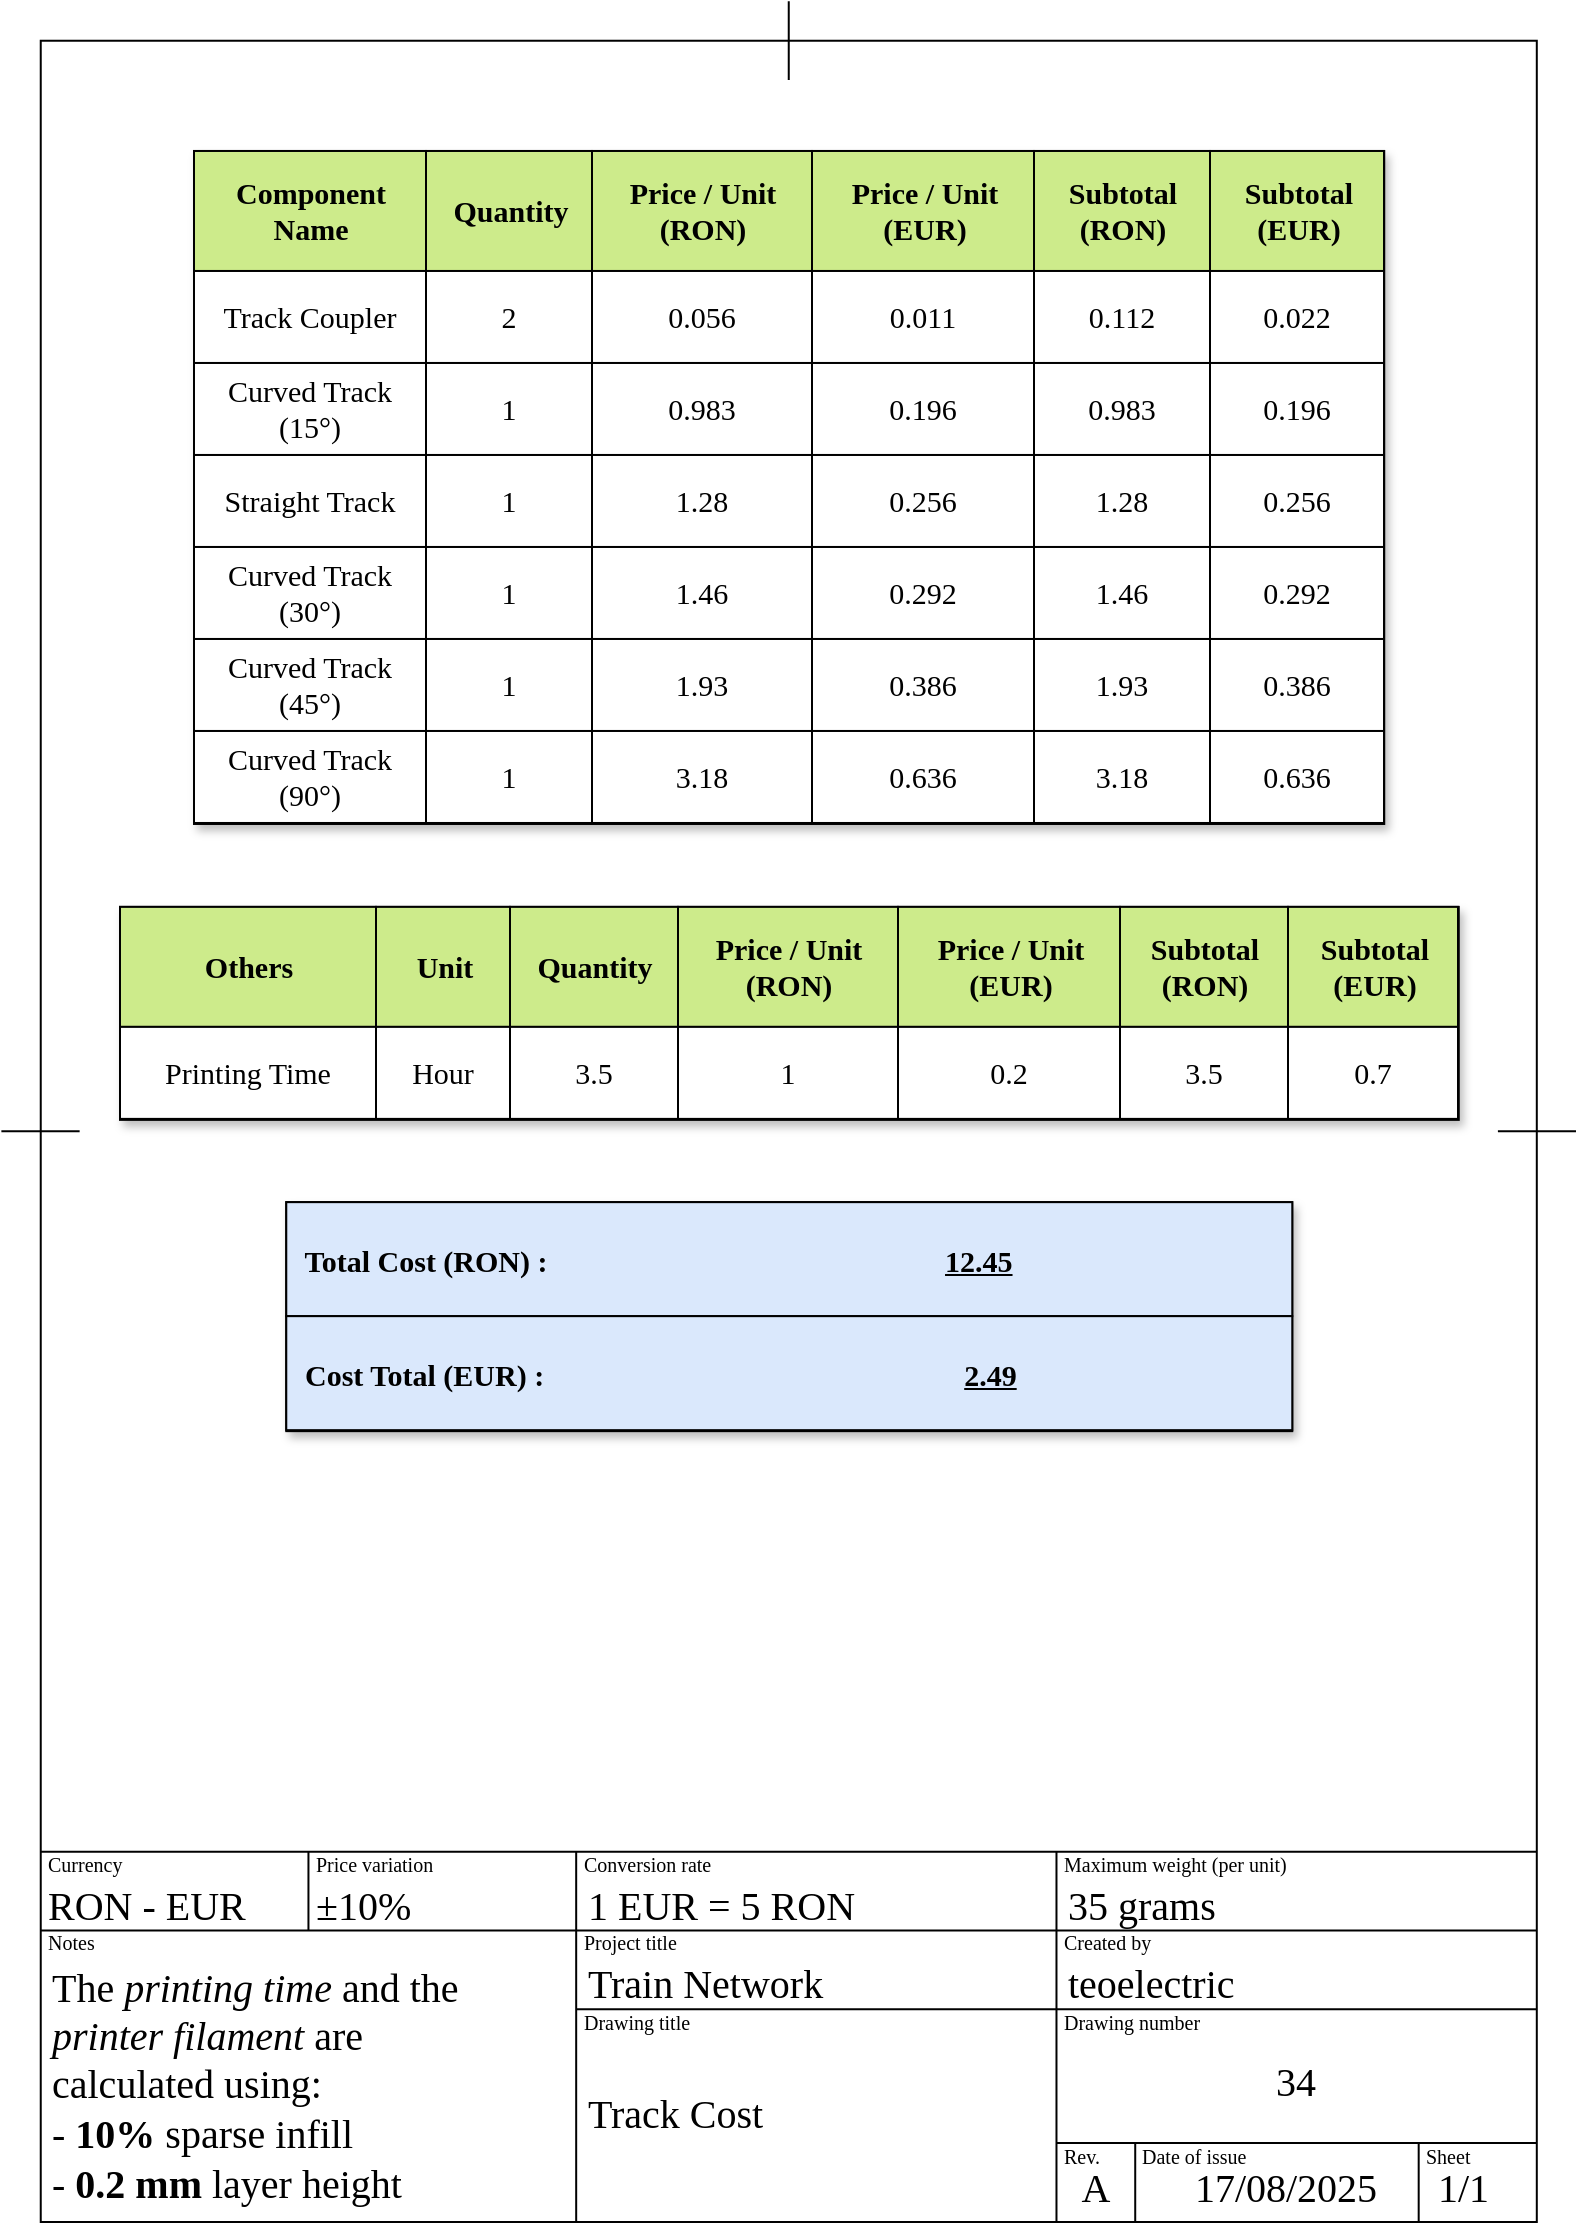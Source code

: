 <mxfile version="24.1.0" type="device">
  <diagram name="Sheet 1" id="noxEhjXfcJPRch1m8VZ3">
    <mxGraphModel dx="1418" dy="820" grid="1" gridSize="1.968" guides="1" tooltips="1" connect="1" arrows="1" fold="1" page="1" pageScale="1" pageWidth="827" pageHeight="1169" math="0" shadow="0">
      <root>
        <mxCell id="0" />
        <mxCell id="1" parent="0" />
        <mxCell id="JBeKq6UBt9uG4QoYx59_-4" value="" style="rounded=0;whiteSpace=wrap;html=1;fillColor=none;strokeWidth=1;" parent="1" vertex="1">
          <mxGeometry x="39.37" y="39.37" width="748.03" height="1090.63" as="geometry" />
        </mxCell>
        <mxCell id="JBeKq6UBt9uG4QoYx59_-16" value="" style="endArrow=none;html=1;rounded=0;curved=0;endSize=6;targetPerimeterSpacing=0;jumpSize=6;strokeColor=default;exitX=0.5;exitY=0.018;exitDx=0;exitDy=0;exitPerimeter=0;strokeWidth=1;" parent="1" source="JBeKq6UBt9uG4QoYx59_-4" edge="1">
          <mxGeometry width="50" height="50" relative="1" as="geometry">
            <mxPoint x="413.37" y="32.68" as="sourcePoint" />
            <mxPoint x="413.37" y="19.68" as="targetPoint" />
          </mxGeometry>
        </mxCell>
        <mxCell id="JBeKq6UBt9uG4QoYx59_-18" value="" style="endArrow=none;html=1;rounded=0;entryX=0.026;entryY=0.5;entryDx=0;entryDy=0;entryPerimeter=0;strokeWidth=1;" parent="1" target="JBeKq6UBt9uG4QoYx59_-4" edge="1">
          <mxGeometry width="50" height="50" relative="1" as="geometry">
            <mxPoint x="19.69" y="584.67" as="sourcePoint" />
            <mxPoint x="27.69" y="584.67" as="targetPoint" />
          </mxGeometry>
        </mxCell>
        <mxCell id="JBeKq6UBt9uG4QoYx59_-20" value="" style="endArrow=none;html=1;rounded=0;exitX=0.974;exitY=0.5;exitDx=0;exitDy=0;exitPerimeter=0;strokeWidth=1;" parent="1" source="JBeKq6UBt9uG4QoYx59_-4" edge="1">
          <mxGeometry width="50" height="50" relative="1" as="geometry">
            <mxPoint x="797" y="584.68" as="sourcePoint" />
            <mxPoint x="807" y="584.68" as="targetPoint" />
          </mxGeometry>
        </mxCell>
        <mxCell id="JBeKq6UBt9uG4QoYx59_-23" value="" style="endArrow=none;html=1;rounded=0;entryX=1;entryY=0.75;entryDx=0;entryDy=0;exitX=0;exitY=0.75;exitDx=0;exitDy=0;strokeWidth=1;" parent="1" edge="1">
          <mxGeometry width="50" height="50" relative="1" as="geometry">
            <mxPoint x="39.3" y="944.883" as="sourcePoint" />
            <mxPoint x="787.49" y="944.883" as="targetPoint" />
          </mxGeometry>
        </mxCell>
        <mxCell id="JBeKq6UBt9uG4QoYx59_-25" value="" style="endArrow=none;html=1;rounded=0;entryX=1;entryY=0.75;entryDx=0;entryDy=0;exitX=0;exitY=0.75;exitDx=0;exitDy=0;strokeWidth=1;" parent="1" edge="1">
          <mxGeometry width="50" height="50" relative="1" as="geometry">
            <mxPoint x="39.3" y="984.251" as="sourcePoint" />
            <mxPoint x="787.49" y="984.251" as="targetPoint" />
          </mxGeometry>
        </mxCell>
        <mxCell id="VQGSf6ayIFre-QUfzGoe-1" value="" style="endArrow=none;html=1;rounded=0;strokeWidth=1;" parent="1" edge="1">
          <mxGeometry width="50" height="50" relative="1" as="geometry">
            <mxPoint x="547.24" y="1130" as="sourcePoint" />
            <mxPoint x="547.24" y="944.9" as="targetPoint" />
          </mxGeometry>
        </mxCell>
        <mxCell id="VQGSf6ayIFre-QUfzGoe-2" value="" style="endArrow=none;html=1;rounded=0;strokeWidth=1;" parent="1" edge="1">
          <mxGeometry width="50" height="50" relative="1" as="geometry">
            <mxPoint x="307.088" y="1129.998" as="sourcePoint" />
            <mxPoint x="307.088" y="944.9" as="targetPoint" />
          </mxGeometry>
        </mxCell>
        <mxCell id="VQGSf6ayIFre-QUfzGoe-3" value="" style="endArrow=none;html=1;rounded=0;entryX=1;entryY=0.75;entryDx=0;entryDy=0;exitX=0;exitY=0.75;exitDx=0;exitDy=0;strokeWidth=1;" parent="1" edge="1">
          <mxGeometry width="50" height="50" relative="1" as="geometry">
            <mxPoint x="307.1" y="1023.62" as="sourcePoint" />
            <mxPoint x="787.5" y="1023.62" as="targetPoint" />
          </mxGeometry>
        </mxCell>
        <mxCell id="VQGSf6ayIFre-QUfzGoe-4" value="" style="endArrow=none;html=1;rounded=0;entryX=1;entryY=0.75;entryDx=0;entryDy=0;exitX=0;exitY=0.75;exitDx=0;exitDy=0;strokeWidth=1;" parent="1" edge="1">
          <mxGeometry width="50" height="50" relative="1" as="geometry">
            <mxPoint x="547.2" y="1090.548" as="sourcePoint" />
            <mxPoint x="787.5" y="1090.548" as="targetPoint" />
          </mxGeometry>
        </mxCell>
        <mxCell id="VQGSf6ayIFre-QUfzGoe-5" value="" style="endArrow=none;html=1;rounded=0;strokeWidth=1;" parent="1" edge="1">
          <mxGeometry width="50" height="50" relative="1" as="geometry">
            <mxPoint x="586.608" y="1129.998" as="sourcePoint" />
            <mxPoint x="586.608" y="1090.5" as="targetPoint" />
          </mxGeometry>
        </mxCell>
        <mxCell id="VQGSf6ayIFre-QUfzGoe-6" value="" style="endArrow=none;html=1;rounded=0;strokeWidth=1;" parent="1" edge="1">
          <mxGeometry width="50" height="50" relative="1" as="geometry">
            <mxPoint x="728.347" y="1129.997" as="sourcePoint" />
            <mxPoint x="728.347" y="1090.498" as="targetPoint" />
          </mxGeometry>
        </mxCell>
        <mxCell id="VQGSf6ayIFre-QUfzGoe-7" value="" style="endArrow=none;html=1;rounded=0;strokeWidth=1;" parent="1" edge="1">
          <mxGeometry width="50" height="50" relative="1" as="geometry">
            <mxPoint x="173.227" y="984.3" as="sourcePoint" />
            <mxPoint x="173.227" y="944.878" as="targetPoint" />
          </mxGeometry>
        </mxCell>
        <mxCell id="VQGSf6ayIFre-QUfzGoe-9" value="&lt;font style=&quot;font-size: 10px;&quot;&gt;Currency&lt;/font&gt;" style="text;html=1;align=left;verticalAlign=middle;whiteSpace=wrap;rounded=0;fillColor=none;fontStyle=0;fontFamily=Verdana;fontSize=10;" parent="1" vertex="1">
          <mxGeometry x="41.34" y="944.88" width="25.59" height="12.29" as="geometry" />
        </mxCell>
        <mxCell id="VQGSf6ayIFre-QUfzGoe-10" value="&lt;font style=&quot;font-size: 10px;&quot;&gt;Price variation&lt;/font&gt;" style="text;html=1;align=left;verticalAlign=middle;whiteSpace=wrap;rounded=0;fontStyle=0;fontFamily=Verdana;fontSize=10;" parent="1" vertex="1">
          <mxGeometry x="175.2" y="944.88" width="78.74" height="12.29" as="geometry" />
        </mxCell>
        <mxCell id="VQGSf6ayIFre-QUfzGoe-11" value="&lt;font style=&quot;font-size: 10px;&quot;&gt;&lt;span style=&quot;font-size: 10px;&quot;&gt;Conversion rate&lt;/span&gt;&lt;/font&gt;" style="text;html=1;align=left;verticalAlign=middle;whiteSpace=wrap;rounded=0;fontStyle=0;fontFamily=Verdana;fontSize=10;" parent="1" vertex="1">
          <mxGeometry x="309.06" y="944.88" width="90.55" height="12.29" as="geometry" />
        </mxCell>
        <mxCell id="VQGSf6ayIFre-QUfzGoe-12" value="&lt;font style=&quot;font-size: 10px;&quot;&gt;Maximum weight (per unit)&lt;/font&gt;" style="text;html=1;align=left;verticalAlign=middle;whiteSpace=wrap;rounded=0;fontStyle=0;fontFamily=Verdana;fontSize=10;" parent="1" vertex="1">
          <mxGeometry x="549.22" y="944.88" width="159.44" height="12.29" as="geometry" />
        </mxCell>
        <mxCell id="VQGSf6ayIFre-QUfzGoe-13" value="&lt;font style=&quot;font-size: 10px;&quot;&gt;Created by&lt;/font&gt;" style="text;html=1;align=left;verticalAlign=middle;whiteSpace=wrap;rounded=0;fontStyle=0;fontFamily=Verdana;fontSize=10;" parent="1" vertex="1">
          <mxGeometry x="549.22" y="984.25" width="57.08" height="12.29" as="geometry" />
        </mxCell>
        <mxCell id="VQGSf6ayIFre-QUfzGoe-14" value="&lt;font style=&quot;font-size: 10px;&quot;&gt;Project title&lt;/font&gt;" style="text;html=1;align=left;verticalAlign=middle;whiteSpace=wrap;rounded=0;fontStyle=0;fontFamily=Verdana;fontSize=10;" parent="1" vertex="1">
          <mxGeometry x="309.06" y="984.25" width="70.86" height="12.29" as="geometry" />
        </mxCell>
        <mxCell id="VQGSf6ayIFre-QUfzGoe-15" value="&lt;font style=&quot;font-size: 10px;&quot;&gt;Drawing title&lt;/font&gt;" style="text;html=1;align=left;verticalAlign=middle;whiteSpace=wrap;rounded=0;fontStyle=0;fontFamily=Verdana;fontSize=10;" parent="1" vertex="1">
          <mxGeometry x="309.06" y="1023.62" width="68.89" height="12.29" as="geometry" />
        </mxCell>
        <mxCell id="VQGSf6ayIFre-QUfzGoe-16" value="&lt;font style=&quot;font-size: 10px;&quot;&gt;Drawing number&lt;/font&gt;" style="text;html=1;align=left;verticalAlign=middle;whiteSpace=wrap;rounded=0;fontStyle=0;fontFamily=Verdana;fontSize=10;" parent="1" vertex="1">
          <mxGeometry x="549.22" y="1023.62" width="86.61" height="12.29" as="geometry" />
        </mxCell>
        <mxCell id="VQGSf6ayIFre-QUfzGoe-17" value="&lt;font style=&quot;font-size: 10px;&quot;&gt;Notes&lt;/font&gt;" style="text;html=1;align=left;verticalAlign=middle;whiteSpace=wrap;rounded=0;fontStyle=0;fontFamily=Verdana;fontSize=10;" parent="1" vertex="1">
          <mxGeometry x="41.338" y="984.248" width="25.59" height="12.29" as="geometry" />
        </mxCell>
        <mxCell id="VQGSf6ayIFre-QUfzGoe-18" value="&lt;font style=&quot;font-size: 10px;&quot;&gt;Rev.&lt;/font&gt;" style="text;html=1;align=left;verticalAlign=middle;whiteSpace=wrap;rounded=0;fontStyle=0;fontFamily=Verdana;fontSize=10;" parent="1" vertex="1">
          <mxGeometry x="549.22" y="1090.55" width="41.33" height="12.29" as="geometry" />
        </mxCell>
        <mxCell id="VQGSf6ayIFre-QUfzGoe-19" value="&lt;font style=&quot;font-size: 10px;&quot;&gt;Date of issue&lt;/font&gt;" style="text;html=1;align=left;verticalAlign=middle;whiteSpace=wrap;rounded=0;fontStyle=0;fontFamily=Verdana;fontSize=10;" parent="1" vertex="1">
          <mxGeometry x="588" y="1090.55" width="73.42" height="12.29" as="geometry" />
        </mxCell>
        <mxCell id="VQGSf6ayIFre-QUfzGoe-20" value="&lt;font style=&quot;font-size: 10px;&quot;&gt;Sheet&lt;/font&gt;" style="text;html=1;align=left;verticalAlign=middle;whiteSpace=wrap;rounded=0;fontStyle=0;fontFamily=Verdana;fontSize=10;" parent="1" vertex="1">
          <mxGeometry x="729.73" y="1090.55" width="61.61" height="12.29" as="geometry" />
        </mxCell>
        <mxCell id="xuHGBV2yemARD54Rfex9-2" value="&lt;font style=&quot;font-size: 20px; font-weight: normal;&quot;&gt;RON - EUR&lt;/font&gt;" style="text;html=1;align=left;verticalAlign=middle;whiteSpace=wrap;rounded=0;fillColor=none;fontStyle=1;fontFamily=Verdana;" parent="1" vertex="1">
          <mxGeometry x="41.34" y="964.57" width="129.92" height="12.29" as="geometry" />
        </mxCell>
        <mxCell id="xuHGBV2yemARD54Rfex9-3" value="&lt;font style=&quot;font-size: 20px; font-weight: normal;&quot;&gt;±10%&lt;/font&gt;" style="text;html=1;align=left;verticalAlign=middle;whiteSpace=wrap;rounded=0;fillColor=none;fontStyle=1;fontFamily=Verdana;" parent="1" vertex="1">
          <mxGeometry x="175.2" y="964.57" width="133.85" height="12.29" as="geometry" />
        </mxCell>
        <mxCell id="xuHGBV2yemARD54Rfex9-4" value="&lt;font style=&quot;font-size: 20px; font-weight: normal;&quot;&gt;1 EUR = 5 RON&lt;/font&gt;" style="text;html=1;align=left;verticalAlign=middle;whiteSpace=wrap;rounded=0;fillColor=none;fontStyle=1;fontFamily=Verdana;" parent="1" vertex="1">
          <mxGeometry x="311.03" y="964.57" width="204.72" height="12.29" as="geometry" />
        </mxCell>
        <mxCell id="xuHGBV2yemARD54Rfex9-5" value="&lt;font style=&quot;font-size: 20px; font-weight: normal;&quot;&gt;Train Network&lt;/font&gt;" style="text;html=1;align=left;verticalAlign=middle;whiteSpace=wrap;rounded=0;fillColor=none;fontStyle=1;fontFamily=Verdana;" parent="1" vertex="1">
          <mxGeometry x="311.03" y="1003.94" width="187" height="12.29" as="geometry" />
        </mxCell>
        <mxCell id="xuHGBV2yemARD54Rfex9-6" value="&lt;font style=&quot;font-size: 20px; font-weight: normal;&quot;&gt;35 grams&lt;/font&gt;" style="text;html=1;align=left;verticalAlign=middle;whiteSpace=wrap;rounded=0;fillColor=none;fontStyle=1;fontFamily=Verdana;" parent="1" vertex="1">
          <mxGeometry x="551.18" y="964.57" width="216.54" height="12.29" as="geometry" />
        </mxCell>
        <mxCell id="xuHGBV2yemARD54Rfex9-7" value="&lt;font style=&quot;font-size: 20px; font-weight: normal;&quot;&gt;teoelectric&lt;/font&gt;" style="text;html=1;align=left;verticalAlign=middle;whiteSpace=wrap;rounded=0;fillColor=none;fontStyle=1;fontFamily=Verdana;" parent="1" vertex="1">
          <mxGeometry x="551.17" y="1003.94" width="145.67" height="12.29" as="geometry" />
        </mxCell>
        <mxCell id="xuHGBV2yemARD54Rfex9-8" value="&lt;font style=&quot;font-size: 20px; font-weight: normal;&quot;&gt;34&lt;/font&gt;" style="text;html=1;align=center;verticalAlign=middle;whiteSpace=wrap;rounded=0;fillColor=none;fontStyle=1;fontFamily=Verdana;" parent="1" vertex="1">
          <mxGeometry x="557.09" y="1053.15" width="220.47" height="12.29" as="geometry" />
        </mxCell>
        <mxCell id="xuHGBV2yemARD54Rfex9-9" value="&lt;font style=&quot;font-size: 20px; font-weight: normal;&quot;&gt;Track Cost&lt;/font&gt;" style="text;html=1;align=left;verticalAlign=middle;whiteSpace=wrap;rounded=0;fillColor=none;fontStyle=1;fontFamily=Verdana;" parent="1" vertex="1">
          <mxGeometry x="311.03" y="1068.9" width="192.91" height="12.29" as="geometry" />
        </mxCell>
        <mxCell id="xuHGBV2yemARD54Rfex9-14" value="&lt;font style=&quot;font-size: 20px; font-weight: normal;&quot;&gt;1/1&lt;/font&gt;" style="text;html=1;align=left;verticalAlign=middle;whiteSpace=wrap;rounded=0;fillColor=none;fontStyle=1;fontFamily=Verdana;" parent="1" vertex="1">
          <mxGeometry x="735.934" y="1106.294" width="49.21" height="12.29" as="geometry" />
        </mxCell>
        <mxCell id="xuHGBV2yemARD54Rfex9-16" value="&lt;font style=&quot;font-size: 20px; font-weight: normal;&quot;&gt;A&lt;/font&gt;" style="text;html=1;align=center;verticalAlign=middle;whiteSpace=wrap;rounded=0;fillColor=none;fontStyle=1;fontFamily=Verdana;" parent="1" vertex="1">
          <mxGeometry x="557.088" y="1106.297" width="19.69" height="12.29" as="geometry" />
        </mxCell>
        <mxCell id="8bhSAj5TR-GFysHtecFA-75" value="Assets" style="childLayout=tableLayout;recursiveResize=0;shadow=1;strokeWidth=1.5;rounded=0;glass=0;strokeColor=default;fillColor=default;aspect=fixed;fontSize=15;fontFamily=Verdana;" parent="1" vertex="1">
          <mxGeometry x="116.001" y="94.49" width="594.618" height="336" as="geometry" />
        </mxCell>
        <mxCell id="8bhSAj5TR-GFysHtecFA-76" style="shape=tableRow;horizontal=0;startSize=0;swimlaneHead=0;swimlaneBody=0;top=0;left=0;bottom=0;right=0;dropTarget=0;collapsible=0;recursiveResize=0;expand=0;fontStyle=0;fillColor=#cdeb8b;strokeColor=default;fontSize=15;" parent="8bhSAj5TR-GFysHtecFA-75" vertex="1">
          <mxGeometry width="594.618" height="60" as="geometry" />
        </mxCell>
        <mxCell id="8bhSAj5TR-GFysHtecFA-77" value="Component&lt;div&gt;Name&lt;/div&gt;" style="connectable=0;recursiveResize=0;align=center;fontStyle=1;html=1;fillColor=#cdeb8b;strokeColor=default;fontSize=15;fontFamily=Verdana;" parent="8bhSAj5TR-GFysHtecFA-76" vertex="1">
          <mxGeometry width="116" height="60" as="geometry">
            <mxRectangle width="116" height="60" as="alternateBounds" />
          </mxGeometry>
        </mxCell>
        <mxCell id="8bhSAj5TR-GFysHtecFA-78" value="Quantity" style="connectable=0;recursiveResize=0;align=center;fontStyle=1;html=1;fillColor=#cdeb8b;strokeColor=default;fontSize=15;fontFamily=Verdana;" parent="8bhSAj5TR-GFysHtecFA-76" vertex="1">
          <mxGeometry x="116" width="83" height="60" as="geometry">
            <mxRectangle width="83" height="60" as="alternateBounds" />
          </mxGeometry>
        </mxCell>
        <mxCell id="8bhSAj5TR-GFysHtecFA-79" value="Price / Unit&lt;br style=&quot;font-size: 15px;&quot;&gt;(RON)" style="connectable=0;recursiveResize=0;align=center;fontStyle=1;html=1;fillColor=#cdeb8b;strokeColor=default;fontSize=15;fontFamily=Verdana;" parent="8bhSAj5TR-GFysHtecFA-76" vertex="1">
          <mxGeometry x="199" width="110" height="60" as="geometry">
            <mxRectangle width="110" height="60" as="alternateBounds" />
          </mxGeometry>
        </mxCell>
        <mxCell id="8bhSAj5TR-GFysHtecFA-80" value="Price / Unit&lt;br style=&quot;font-size: 15px;&quot;&gt;(EUR)" style="connectable=0;recursiveResize=0;align=center;fontStyle=1;html=1;fillColor=#cdeb8b;strokeColor=default;fontSize=15;fontFamily=Verdana;" parent="8bhSAj5TR-GFysHtecFA-76" vertex="1">
          <mxGeometry x="309" width="111" height="60" as="geometry">
            <mxRectangle width="111" height="60" as="alternateBounds" />
          </mxGeometry>
        </mxCell>
        <mxCell id="8bhSAj5TR-GFysHtecFA-81" value="Subtotal&lt;br style=&quot;font-size: 15px;&quot;&gt;(RON)" style="connectable=0;recursiveResize=0;align=center;fontStyle=1;html=1;fillColor=#cdeb8b;strokeColor=default;fontSize=15;fontFamily=Verdana;" parent="8bhSAj5TR-GFysHtecFA-76" vertex="1">
          <mxGeometry x="420" width="88" height="60" as="geometry">
            <mxRectangle width="88" height="60" as="alternateBounds" />
          </mxGeometry>
        </mxCell>
        <mxCell id="8bhSAj5TR-GFysHtecFA-82" value="Subtotal&lt;br style=&quot;font-size: 15px;&quot;&gt;(EUR)" style="connectable=0;recursiveResize=0;align=center;fontStyle=1;html=1;fillColor=#cdeb8b;strokeColor=default;fontSize=15;fontFamily=Verdana;" parent="8bhSAj5TR-GFysHtecFA-76" vertex="1">
          <mxGeometry x="508" width="87" height="60" as="geometry">
            <mxRectangle width="87" height="60" as="alternateBounds" />
          </mxGeometry>
        </mxCell>
        <mxCell id="8bhSAj5TR-GFysHtecFA-83" style="shape=tableRow;horizontal=0;startSize=0;swimlaneHead=0;swimlaneBody=0;top=0;left=0;bottom=0;right=0;dropTarget=0;collapsible=0;recursiveResize=0;expand=0;fontStyle=0;strokeColor=default;fontSize=15;" parent="8bhSAj5TR-GFysHtecFA-75" vertex="1">
          <mxGeometry y="60" width="594.618" height="46" as="geometry" />
        </mxCell>
        <mxCell id="8bhSAj5TR-GFysHtecFA-84" value="Track Coupler" style="connectable=0;recursiveResize=0;align=center;whiteSpace=wrap;html=1;strokeColor=default;fontSize=15;fontFamily=Verdana;" parent="8bhSAj5TR-GFysHtecFA-83" vertex="1">
          <mxGeometry width="116" height="46" as="geometry">
            <mxRectangle width="116" height="46" as="alternateBounds" />
          </mxGeometry>
        </mxCell>
        <mxCell id="8bhSAj5TR-GFysHtecFA-85" value="2" style="connectable=0;recursiveResize=0;align=center;whiteSpace=wrap;html=1;strokeColor=default;fontSize=15;fontFamily=Verdana;" parent="8bhSAj5TR-GFysHtecFA-83" vertex="1">
          <mxGeometry x="116" width="83" height="46" as="geometry">
            <mxRectangle width="83" height="46" as="alternateBounds" />
          </mxGeometry>
        </mxCell>
        <mxCell id="8bhSAj5TR-GFysHtecFA-86" value="0.056" style="connectable=0;recursiveResize=0;align=center;whiteSpace=wrap;html=1;strokeColor=default;fontSize=15;fontFamily=Verdana;" parent="8bhSAj5TR-GFysHtecFA-83" vertex="1">
          <mxGeometry x="199" width="110" height="46" as="geometry">
            <mxRectangle width="110" height="46" as="alternateBounds" />
          </mxGeometry>
        </mxCell>
        <mxCell id="8bhSAj5TR-GFysHtecFA-87" value="0.011" style="connectable=0;recursiveResize=0;align=center;whiteSpace=wrap;html=1;strokeColor=default;fontSize=15;fontFamily=Verdana;" parent="8bhSAj5TR-GFysHtecFA-83" vertex="1">
          <mxGeometry x="309" width="111" height="46" as="geometry">
            <mxRectangle width="111" height="46" as="alternateBounds" />
          </mxGeometry>
        </mxCell>
        <mxCell id="8bhSAj5TR-GFysHtecFA-88" value="0.112" style="connectable=0;recursiveResize=0;align=center;whiteSpace=wrap;html=1;strokeColor=default;fontSize=15;fontFamily=Verdana;" parent="8bhSAj5TR-GFysHtecFA-83" vertex="1">
          <mxGeometry x="420" width="88" height="46" as="geometry">
            <mxRectangle width="88" height="46" as="alternateBounds" />
          </mxGeometry>
        </mxCell>
        <mxCell id="8bhSAj5TR-GFysHtecFA-89" value="0.022" style="connectable=0;recursiveResize=0;align=center;whiteSpace=wrap;html=1;strokeColor=default;fontSize=15;fontFamily=Verdana;" parent="8bhSAj5TR-GFysHtecFA-83" vertex="1">
          <mxGeometry x="508" width="87" height="46" as="geometry">
            <mxRectangle width="87" height="46" as="alternateBounds" />
          </mxGeometry>
        </mxCell>
        <mxCell id="8bhSAj5TR-GFysHtecFA-90" style="shape=tableRow;horizontal=0;startSize=0;swimlaneHead=0;swimlaneBody=0;top=0;left=0;bottom=0;right=0;dropTarget=0;collapsible=0;recursiveResize=0;expand=0;fontStyle=0;strokeColor=default;fontSize=15;" parent="8bhSAj5TR-GFysHtecFA-75" vertex="1">
          <mxGeometry y="106" width="594.618" height="46" as="geometry" />
        </mxCell>
        <mxCell id="8bhSAj5TR-GFysHtecFA-91" value="Curved Track&lt;div&gt;(15&lt;span style=&quot;background-color: initial;&quot;&gt;°&lt;/span&gt;&lt;span style=&quot;background-color: initial;&quot;&gt;)&lt;/span&gt;&lt;/div&gt;" style="connectable=0;recursiveResize=0;align=center;whiteSpace=wrap;html=1;strokeColor=default;fontSize=15;fontFamily=Verdana;" parent="8bhSAj5TR-GFysHtecFA-90" vertex="1">
          <mxGeometry width="116" height="46" as="geometry">
            <mxRectangle width="116" height="46" as="alternateBounds" />
          </mxGeometry>
        </mxCell>
        <mxCell id="8bhSAj5TR-GFysHtecFA-92" value="1" style="connectable=0;recursiveResize=0;align=center;whiteSpace=wrap;html=1;strokeColor=default;fontSize=15;fontFamily=Verdana;" parent="8bhSAj5TR-GFysHtecFA-90" vertex="1">
          <mxGeometry x="116" width="83" height="46" as="geometry">
            <mxRectangle width="83" height="46" as="alternateBounds" />
          </mxGeometry>
        </mxCell>
        <mxCell id="8bhSAj5TR-GFysHtecFA-93" value="0.983" style="connectable=0;recursiveResize=0;align=center;whiteSpace=wrap;html=1;strokeColor=default;fontSize=15;fontFamily=Verdana;" parent="8bhSAj5TR-GFysHtecFA-90" vertex="1">
          <mxGeometry x="199" width="110" height="46" as="geometry">
            <mxRectangle width="110" height="46" as="alternateBounds" />
          </mxGeometry>
        </mxCell>
        <mxCell id="8bhSAj5TR-GFysHtecFA-94" value="0.196" style="connectable=0;recursiveResize=0;align=center;whiteSpace=wrap;html=1;strokeColor=default;fontSize=15;fontFamily=Verdana;" parent="8bhSAj5TR-GFysHtecFA-90" vertex="1">
          <mxGeometry x="309" width="111" height="46" as="geometry">
            <mxRectangle width="111" height="46" as="alternateBounds" />
          </mxGeometry>
        </mxCell>
        <mxCell id="8bhSAj5TR-GFysHtecFA-95" value="0.983" style="connectable=0;recursiveResize=0;align=center;whiteSpace=wrap;html=1;strokeColor=default;fontSize=15;fontFamily=Verdana;" parent="8bhSAj5TR-GFysHtecFA-90" vertex="1">
          <mxGeometry x="420" width="88" height="46" as="geometry">
            <mxRectangle width="88" height="46" as="alternateBounds" />
          </mxGeometry>
        </mxCell>
        <mxCell id="8bhSAj5TR-GFysHtecFA-96" value="0.196" style="connectable=0;recursiveResize=0;align=center;whiteSpace=wrap;html=1;strokeColor=default;fontSize=15;fontFamily=Verdana;" parent="8bhSAj5TR-GFysHtecFA-90" vertex="1">
          <mxGeometry x="508" width="87" height="46" as="geometry">
            <mxRectangle width="87" height="46" as="alternateBounds" />
          </mxGeometry>
        </mxCell>
        <mxCell id="8bhSAj5TR-GFysHtecFA-97" style="shape=tableRow;horizontal=0;startSize=0;swimlaneHead=0;swimlaneBody=0;top=0;left=0;bottom=0;right=0;dropTarget=0;collapsible=0;recursiveResize=0;expand=0;fontStyle=0;strokeColor=default;fontSize=15;" parent="8bhSAj5TR-GFysHtecFA-75" vertex="1">
          <mxGeometry y="152" width="594.618" height="46" as="geometry" />
        </mxCell>
        <mxCell id="8bhSAj5TR-GFysHtecFA-98" value="Straight Track" style="connectable=0;recursiveResize=0;align=center;whiteSpace=wrap;html=1;strokeColor=default;fontSize=15;fontFamily=Verdana;" parent="8bhSAj5TR-GFysHtecFA-97" vertex="1">
          <mxGeometry width="116" height="46" as="geometry">
            <mxRectangle width="116" height="46" as="alternateBounds" />
          </mxGeometry>
        </mxCell>
        <mxCell id="8bhSAj5TR-GFysHtecFA-99" value="1" style="connectable=0;recursiveResize=0;align=center;whiteSpace=wrap;html=1;strokeColor=default;fontSize=15;fontFamily=Verdana;" parent="8bhSAj5TR-GFysHtecFA-97" vertex="1">
          <mxGeometry x="116" width="83" height="46" as="geometry">
            <mxRectangle width="83" height="46" as="alternateBounds" />
          </mxGeometry>
        </mxCell>
        <mxCell id="8bhSAj5TR-GFysHtecFA-100" value="1.28" style="connectable=0;recursiveResize=0;align=center;whiteSpace=wrap;html=1;strokeColor=default;fontSize=15;fontFamily=Verdana;" parent="8bhSAj5TR-GFysHtecFA-97" vertex="1">
          <mxGeometry x="199" width="110" height="46" as="geometry">
            <mxRectangle width="110" height="46" as="alternateBounds" />
          </mxGeometry>
        </mxCell>
        <mxCell id="8bhSAj5TR-GFysHtecFA-101" value="0.256" style="connectable=0;recursiveResize=0;align=center;whiteSpace=wrap;html=1;strokeColor=default;fontSize=15;fontFamily=Verdana;" parent="8bhSAj5TR-GFysHtecFA-97" vertex="1">
          <mxGeometry x="309" width="111" height="46" as="geometry">
            <mxRectangle width="111" height="46" as="alternateBounds" />
          </mxGeometry>
        </mxCell>
        <mxCell id="8bhSAj5TR-GFysHtecFA-102" value="1.28" style="connectable=0;recursiveResize=0;align=center;whiteSpace=wrap;html=1;strokeColor=default;fontSize=15;fontFamily=Verdana;" parent="8bhSAj5TR-GFysHtecFA-97" vertex="1">
          <mxGeometry x="420" width="88" height="46" as="geometry">
            <mxRectangle width="88" height="46" as="alternateBounds" />
          </mxGeometry>
        </mxCell>
        <mxCell id="8bhSAj5TR-GFysHtecFA-103" value="0.256" style="connectable=0;recursiveResize=0;align=center;whiteSpace=wrap;html=1;strokeColor=default;fontSize=15;fontFamily=Verdana;" parent="8bhSAj5TR-GFysHtecFA-97" vertex="1">
          <mxGeometry x="508" width="87" height="46" as="geometry">
            <mxRectangle width="87" height="46" as="alternateBounds" />
          </mxGeometry>
        </mxCell>
        <mxCell id="8bhSAj5TR-GFysHtecFA-104" style="shape=tableRow;horizontal=0;startSize=0;swimlaneHead=0;swimlaneBody=0;top=0;left=0;bottom=0;right=0;dropTarget=0;collapsible=0;recursiveResize=0;expand=0;fontStyle=0;strokeColor=default;fontSize=15;" parent="8bhSAj5TR-GFysHtecFA-75" vertex="1">
          <mxGeometry y="198" width="594.618" height="46" as="geometry" />
        </mxCell>
        <mxCell id="8bhSAj5TR-GFysHtecFA-105" value="Curved Track&lt;div&gt;(30&lt;span style=&quot;background-color: initial;&quot;&gt;°&lt;/span&gt;&lt;span style=&quot;background-color: initial;&quot;&gt;)&lt;/span&gt;&lt;/div&gt;" style="connectable=0;recursiveResize=0;align=center;whiteSpace=wrap;html=1;strokeColor=default;fontSize=15;fontFamily=Verdana;" parent="8bhSAj5TR-GFysHtecFA-104" vertex="1">
          <mxGeometry width="116" height="46" as="geometry">
            <mxRectangle width="116" height="46" as="alternateBounds" />
          </mxGeometry>
        </mxCell>
        <mxCell id="8bhSAj5TR-GFysHtecFA-106" value="1" style="connectable=0;recursiveResize=0;align=center;whiteSpace=wrap;html=1;strokeColor=default;fontSize=15;fontFamily=Verdana;" parent="8bhSAj5TR-GFysHtecFA-104" vertex="1">
          <mxGeometry x="116" width="83" height="46" as="geometry">
            <mxRectangle width="83" height="46" as="alternateBounds" />
          </mxGeometry>
        </mxCell>
        <mxCell id="8bhSAj5TR-GFysHtecFA-107" value="1.46" style="connectable=0;recursiveResize=0;align=center;whiteSpace=wrap;html=1;strokeColor=default;fontSize=15;fontFamily=Verdana;" parent="8bhSAj5TR-GFysHtecFA-104" vertex="1">
          <mxGeometry x="199" width="110" height="46" as="geometry">
            <mxRectangle width="110" height="46" as="alternateBounds" />
          </mxGeometry>
        </mxCell>
        <mxCell id="8bhSAj5TR-GFysHtecFA-108" value="0.292" style="connectable=0;recursiveResize=0;align=center;whiteSpace=wrap;html=1;strokeColor=default;fontSize=15;fontFamily=Verdana;" parent="8bhSAj5TR-GFysHtecFA-104" vertex="1">
          <mxGeometry x="309" width="111" height="46" as="geometry">
            <mxRectangle width="111" height="46" as="alternateBounds" />
          </mxGeometry>
        </mxCell>
        <mxCell id="8bhSAj5TR-GFysHtecFA-109" value="1.46" style="connectable=0;recursiveResize=0;align=center;whiteSpace=wrap;html=1;strokeColor=default;fontSize=15;fontFamily=Verdana;" parent="8bhSAj5TR-GFysHtecFA-104" vertex="1">
          <mxGeometry x="420" width="88" height="46" as="geometry">
            <mxRectangle width="88" height="46" as="alternateBounds" />
          </mxGeometry>
        </mxCell>
        <mxCell id="8bhSAj5TR-GFysHtecFA-110" value="0.292" style="connectable=0;recursiveResize=0;align=center;whiteSpace=wrap;html=1;strokeColor=default;fontSize=15;fontFamily=Verdana;" parent="8bhSAj5TR-GFysHtecFA-104" vertex="1">
          <mxGeometry x="508" width="87" height="46" as="geometry">
            <mxRectangle width="87" height="46" as="alternateBounds" />
          </mxGeometry>
        </mxCell>
        <mxCell id="8bhSAj5TR-GFysHtecFA-111" style="shape=tableRow;horizontal=0;startSize=0;swimlaneHead=0;swimlaneBody=0;top=0;left=0;bottom=0;right=0;dropTarget=0;collapsible=0;recursiveResize=0;expand=0;fontStyle=0;strokeColor=default;fontSize=15;" parent="8bhSAj5TR-GFysHtecFA-75" vertex="1">
          <mxGeometry y="244" width="594.618" height="46" as="geometry" />
        </mxCell>
        <mxCell id="8bhSAj5TR-GFysHtecFA-112" value="Curved Track (45&lt;span class=&quot;font3&quot; id=&quot;degree-symbol&quot;&gt;°&lt;/span&gt;)" style="connectable=0;recursiveResize=0;align=center;whiteSpace=wrap;html=1;strokeColor=default;fontSize=15;fontFamily=Verdana;" parent="8bhSAj5TR-GFysHtecFA-111" vertex="1">
          <mxGeometry width="116" height="46" as="geometry">
            <mxRectangle width="116" height="46" as="alternateBounds" />
          </mxGeometry>
        </mxCell>
        <mxCell id="8bhSAj5TR-GFysHtecFA-113" value="1" style="connectable=0;recursiveResize=0;align=center;whiteSpace=wrap;html=1;strokeColor=default;fontSize=15;fontFamily=Verdana;" parent="8bhSAj5TR-GFysHtecFA-111" vertex="1">
          <mxGeometry x="116" width="83" height="46" as="geometry">
            <mxRectangle width="83" height="46" as="alternateBounds" />
          </mxGeometry>
        </mxCell>
        <mxCell id="8bhSAj5TR-GFysHtecFA-114" value="1.93" style="connectable=0;recursiveResize=0;align=center;whiteSpace=wrap;html=1;strokeColor=default;fontSize=15;fontFamily=Verdana;" parent="8bhSAj5TR-GFysHtecFA-111" vertex="1">
          <mxGeometry x="199" width="110" height="46" as="geometry">
            <mxRectangle width="110" height="46" as="alternateBounds" />
          </mxGeometry>
        </mxCell>
        <mxCell id="8bhSAj5TR-GFysHtecFA-115" value="0.386" style="connectable=0;recursiveResize=0;align=center;whiteSpace=wrap;html=1;strokeColor=default;fontSize=15;fontFamily=Verdana;" parent="8bhSAj5TR-GFysHtecFA-111" vertex="1">
          <mxGeometry x="309" width="111" height="46" as="geometry">
            <mxRectangle width="111" height="46" as="alternateBounds" />
          </mxGeometry>
        </mxCell>
        <mxCell id="8bhSAj5TR-GFysHtecFA-116" value="1.93" style="connectable=0;recursiveResize=0;align=center;whiteSpace=wrap;html=1;strokeColor=default;fontSize=15;fontFamily=Verdana;" parent="8bhSAj5TR-GFysHtecFA-111" vertex="1">
          <mxGeometry x="420" width="88" height="46" as="geometry">
            <mxRectangle width="88" height="46" as="alternateBounds" />
          </mxGeometry>
        </mxCell>
        <mxCell id="8bhSAj5TR-GFysHtecFA-117" value="0.386" style="connectable=0;recursiveResize=0;align=center;whiteSpace=wrap;html=1;strokeColor=default;fontSize=15;fontFamily=Verdana;" parent="8bhSAj5TR-GFysHtecFA-111" vertex="1">
          <mxGeometry x="508" width="87" height="46" as="geometry">
            <mxRectangle width="87" height="46" as="alternateBounds" />
          </mxGeometry>
        </mxCell>
        <mxCell id="8bhSAj5TR-GFysHtecFA-118" style="shape=tableRow;horizontal=0;startSize=0;swimlaneHead=0;swimlaneBody=0;top=0;left=0;bottom=0;right=0;dropTarget=0;collapsible=0;recursiveResize=0;expand=0;fontStyle=0;strokeColor=default;fontSize=15;" parent="8bhSAj5TR-GFysHtecFA-75" vertex="1">
          <mxGeometry y="290" width="594.618" height="46" as="geometry" />
        </mxCell>
        <mxCell id="8bhSAj5TR-GFysHtecFA-119" value="Curved Track&lt;div&gt;(90&lt;span style=&quot;background-color: initial;&quot;&gt;°&lt;/span&gt;&lt;span style=&quot;background-color: initial;&quot;&gt;)&lt;/span&gt;&lt;/div&gt;" style="connectable=0;recursiveResize=0;align=center;whiteSpace=wrap;html=1;strokeColor=default;fontSize=15;fontFamily=Verdana;" parent="8bhSAj5TR-GFysHtecFA-118" vertex="1">
          <mxGeometry width="116" height="46" as="geometry">
            <mxRectangle width="116" height="46" as="alternateBounds" />
          </mxGeometry>
        </mxCell>
        <mxCell id="8bhSAj5TR-GFysHtecFA-120" value="1" style="connectable=0;recursiveResize=0;align=center;whiteSpace=wrap;html=1;strokeColor=default;fontSize=15;fontFamily=Verdana;" parent="8bhSAj5TR-GFysHtecFA-118" vertex="1">
          <mxGeometry x="116" width="83" height="46" as="geometry">
            <mxRectangle width="83" height="46" as="alternateBounds" />
          </mxGeometry>
        </mxCell>
        <mxCell id="8bhSAj5TR-GFysHtecFA-121" value="3.18" style="connectable=0;recursiveResize=0;align=center;whiteSpace=wrap;html=1;strokeColor=default;fontSize=15;fontFamily=Verdana;" parent="8bhSAj5TR-GFysHtecFA-118" vertex="1">
          <mxGeometry x="199" width="110" height="46" as="geometry">
            <mxRectangle width="110" height="46" as="alternateBounds" />
          </mxGeometry>
        </mxCell>
        <mxCell id="8bhSAj5TR-GFysHtecFA-122" value="0.636" style="connectable=0;recursiveResize=0;align=center;whiteSpace=wrap;html=1;strokeColor=default;fontSize=15;fontFamily=Verdana;" parent="8bhSAj5TR-GFysHtecFA-118" vertex="1">
          <mxGeometry x="309" width="111" height="46" as="geometry">
            <mxRectangle width="111" height="46" as="alternateBounds" />
          </mxGeometry>
        </mxCell>
        <mxCell id="8bhSAj5TR-GFysHtecFA-123" value="3.18" style="connectable=0;recursiveResize=0;align=center;whiteSpace=wrap;html=1;strokeColor=default;fontSize=15;fontFamily=Verdana;" parent="8bhSAj5TR-GFysHtecFA-118" vertex="1">
          <mxGeometry x="420" width="88" height="46" as="geometry">
            <mxRectangle width="88" height="46" as="alternateBounds" />
          </mxGeometry>
        </mxCell>
        <mxCell id="8bhSAj5TR-GFysHtecFA-124" value="0.636" style="connectable=0;recursiveResize=0;align=center;whiteSpace=wrap;html=1;strokeColor=default;fontSize=15;fontFamily=Verdana;" parent="8bhSAj5TR-GFysHtecFA-118" vertex="1">
          <mxGeometry x="508" width="87" height="46" as="geometry">
            <mxRectangle width="87" height="46" as="alternateBounds" />
          </mxGeometry>
        </mxCell>
        <mxCell id="8bhSAj5TR-GFysHtecFA-202" value="Assets" style="childLayout=tableLayout;recursiveResize=0;shadow=1;strokeWidth=1.5;rounded=0;glass=0;strokeColor=default;fillColor=default;fontSize=15;" parent="1" vertex="1">
          <mxGeometry x="79" y="472.44" width="668.886" height="106" as="geometry" />
        </mxCell>
        <mxCell id="8bhSAj5TR-GFysHtecFA-203" style="shape=tableRow;horizontal=0;startSize=0;swimlaneHead=0;swimlaneBody=0;top=0;left=0;bottom=0;right=0;dropTarget=0;collapsible=0;recursiveResize=0;expand=0;fontStyle=0;fillColor=#cdeb8b;strokeColor=default;fontSize=15;" parent="8bhSAj5TR-GFysHtecFA-202" vertex="1">
          <mxGeometry width="668.886" height="60" as="geometry" />
        </mxCell>
        <mxCell id="8bhSAj5TR-GFysHtecFA-204" value="Others" style="connectable=0;recursiveResize=0;align=center;fontStyle=1;html=1;fillColor=#cdeb8b;strokeColor=default;fontSize=15;fontFamily=Verdana;" parent="8bhSAj5TR-GFysHtecFA-203" vertex="1">
          <mxGeometry width="128" height="60" as="geometry">
            <mxRectangle width="128" height="60" as="alternateBounds" />
          </mxGeometry>
        </mxCell>
        <mxCell id="8bhSAj5TR-GFysHtecFA-205" value="Unit" style="connectable=0;recursiveResize=0;align=center;fontStyle=1;html=1;fillColor=#cdeb8b;strokeColor=default;fontSize=15;fontFamily=Verdana;" parent="8bhSAj5TR-GFysHtecFA-203" vertex="1">
          <mxGeometry x="128" width="67" height="60" as="geometry">
            <mxRectangle width="67" height="60" as="alternateBounds" />
          </mxGeometry>
        </mxCell>
        <mxCell id="8bhSAj5TR-GFysHtecFA-206" value="Quantity" style="connectable=0;recursiveResize=0;align=center;fontStyle=1;html=1;fillColor=#cdeb8b;strokeColor=default;fontSize=15;fontFamily=Verdana;" parent="8bhSAj5TR-GFysHtecFA-203" vertex="1">
          <mxGeometry x="195" width="84" height="60" as="geometry">
            <mxRectangle width="84" height="60" as="alternateBounds" />
          </mxGeometry>
        </mxCell>
        <mxCell id="8bhSAj5TR-GFysHtecFA-207" value="Price / Unit&lt;div&gt;(RON)&lt;/div&gt;" style="connectable=0;recursiveResize=0;align=center;fontStyle=1;html=1;fillColor=#cdeb8b;strokeColor=default;fontSize=15;fontFamily=Verdana;" parent="8bhSAj5TR-GFysHtecFA-203" vertex="1">
          <mxGeometry x="279" width="110" height="60" as="geometry">
            <mxRectangle width="110" height="60" as="alternateBounds" />
          </mxGeometry>
        </mxCell>
        <mxCell id="8bhSAj5TR-GFysHtecFA-208" value="Price / Unit&lt;br style=&quot;font-size: 15px;&quot;&gt;(EUR)" style="connectable=0;recursiveResize=0;align=center;fontStyle=1;html=1;fillColor=#cdeb8b;strokeColor=default;fontSize=15;fontFamily=Verdana;" parent="8bhSAj5TR-GFysHtecFA-203" vertex="1">
          <mxGeometry x="389" width="111" height="60" as="geometry">
            <mxRectangle width="111" height="60" as="alternateBounds" />
          </mxGeometry>
        </mxCell>
        <mxCell id="8bhSAj5TR-GFysHtecFA-209" value="Subtotal&lt;br style=&quot;font-size: 15px;&quot;&gt;(RON)" style="connectable=0;recursiveResize=0;align=center;fontStyle=1;html=1;fillColor=#cdeb8b;strokeColor=default;fontSize=15;fontFamily=Verdana;" parent="8bhSAj5TR-GFysHtecFA-203" vertex="1">
          <mxGeometry x="500" width="84" height="60" as="geometry">
            <mxRectangle width="84" height="60" as="alternateBounds" />
          </mxGeometry>
        </mxCell>
        <mxCell id="8bhSAj5TR-GFysHtecFA-210" value="Subtotal&lt;br style=&quot;font-size: 15px;&quot;&gt;(EUR)" style="connectable=0;recursiveResize=0;align=center;fontStyle=1;html=1;fillColor=#cdeb8b;strokeColor=default;fontSize=15;fontFamily=Verdana;" parent="8bhSAj5TR-GFysHtecFA-203" vertex="1">
          <mxGeometry x="584" width="85" height="60" as="geometry">
            <mxRectangle width="85" height="60" as="alternateBounds" />
          </mxGeometry>
        </mxCell>
        <mxCell id="8bhSAj5TR-GFysHtecFA-243" style="shape=tableRow;horizontal=0;startSize=0;swimlaneHead=0;swimlaneBody=0;top=0;left=0;bottom=0;right=0;dropTarget=0;collapsible=0;recursiveResize=0;expand=0;fontStyle=0;strokeColor=default;fontSize=15;" parent="8bhSAj5TR-GFysHtecFA-202" vertex="1">
          <mxGeometry y="60" width="668.886" height="46" as="geometry" />
        </mxCell>
        <mxCell id="8bhSAj5TR-GFysHtecFA-244" value="Printing Time" style="connectable=0;recursiveResize=0;align=center;whiteSpace=wrap;html=1;strokeColor=default;fontSize=15;fontFamily=Verdana;" parent="8bhSAj5TR-GFysHtecFA-243" vertex="1">
          <mxGeometry width="128" height="46" as="geometry">
            <mxRectangle width="128" height="46" as="alternateBounds" />
          </mxGeometry>
        </mxCell>
        <mxCell id="8bhSAj5TR-GFysHtecFA-245" value="Hour" style="connectable=0;recursiveResize=0;align=center;whiteSpace=wrap;html=1;strokeColor=default;fontSize=15;fontFamily=Verdana;" parent="8bhSAj5TR-GFysHtecFA-243" vertex="1">
          <mxGeometry x="128" width="67" height="46" as="geometry">
            <mxRectangle width="67" height="46" as="alternateBounds" />
          </mxGeometry>
        </mxCell>
        <mxCell id="8bhSAj5TR-GFysHtecFA-246" value="3.5" style="connectable=0;recursiveResize=0;align=center;whiteSpace=wrap;html=1;strokeColor=default;fontSize=15;fontFamily=Verdana;" parent="8bhSAj5TR-GFysHtecFA-243" vertex="1">
          <mxGeometry x="195" width="84" height="46" as="geometry">
            <mxRectangle width="84" height="46" as="alternateBounds" />
          </mxGeometry>
        </mxCell>
        <mxCell id="8bhSAj5TR-GFysHtecFA-247" value="1" style="connectable=0;recursiveResize=0;align=center;whiteSpace=wrap;html=1;strokeColor=default;fontSize=15;fontFamily=Verdana;" parent="8bhSAj5TR-GFysHtecFA-243" vertex="1">
          <mxGeometry x="279" width="110" height="46" as="geometry">
            <mxRectangle width="110" height="46" as="alternateBounds" />
          </mxGeometry>
        </mxCell>
        <mxCell id="8bhSAj5TR-GFysHtecFA-248" value="0.2" style="connectable=0;recursiveResize=0;align=center;whiteSpace=wrap;html=1;strokeColor=default;fontSize=15;fontFamily=Verdana;" parent="8bhSAj5TR-GFysHtecFA-243" vertex="1">
          <mxGeometry x="389" width="111" height="46" as="geometry">
            <mxRectangle width="111" height="46" as="alternateBounds" />
          </mxGeometry>
        </mxCell>
        <mxCell id="8bhSAj5TR-GFysHtecFA-249" value="3.5" style="connectable=0;recursiveResize=0;align=center;whiteSpace=wrap;html=1;strokeColor=default;fontSize=15;fontFamily=Verdana;" parent="8bhSAj5TR-GFysHtecFA-243" vertex="1">
          <mxGeometry x="500" width="84" height="46" as="geometry">
            <mxRectangle width="84" height="46" as="alternateBounds" />
          </mxGeometry>
        </mxCell>
        <mxCell id="8bhSAj5TR-GFysHtecFA-250" value="0.7" style="connectable=0;recursiveResize=0;align=center;whiteSpace=wrap;html=1;strokeColor=default;fontSize=15;fontFamily=Verdana;" parent="8bhSAj5TR-GFysHtecFA-243" vertex="1">
          <mxGeometry x="584" width="85" height="46" as="geometry">
            <mxRectangle width="85" height="46" as="alternateBounds" />
          </mxGeometry>
        </mxCell>
        <mxCell id="8bhSAj5TR-GFysHtecFA-259" value="Assets" style="childLayout=tableLayout;recursiveResize=0;shadow=1;strokeWidth=1.5;rounded=0;glass=0;strokeColor=#000000;fillColor=default;fontSize=15;" parent="1" vertex="1">
          <mxGeometry x="162.137" y="620.077" width="502.5" height="114" as="geometry" />
        </mxCell>
        <mxCell id="8bhSAj5TR-GFysHtecFA-260" style="shape=tableRow;horizontal=0;startSize=0;swimlaneHead=0;swimlaneBody=0;top=0;left=0;bottom=0;right=0;dropTarget=0;collapsible=0;recursiveResize=0;expand=0;fontStyle=0;fillColor=#cdeb8b;strokeColor=#000000;fontSize=15;" parent="8bhSAj5TR-GFysHtecFA-259" vertex="1">
          <mxGeometry width="502.5" height="57" as="geometry" />
        </mxCell>
        <mxCell id="8bhSAj5TR-GFysHtecFA-261" value="&lt;font face=&quot;Verdana&quot;&gt;&amp;nbsp; Total Cost (RON) :&amp;nbsp; &amp;nbsp; &amp;nbsp; &amp;nbsp; &amp;nbsp; &amp;nbsp; &amp;nbsp; &amp;nbsp; &amp;nbsp; &amp;nbsp; &amp;nbsp; &amp;nbsp; &amp;nbsp; &amp;nbsp; &amp;nbsp; &amp;nbsp; &amp;nbsp; &amp;nbsp; &amp;nbsp; &amp;nbsp; &amp;nbsp; &amp;nbsp; &amp;nbsp; &amp;nbsp; &amp;nbsp; &amp;nbsp; &amp;nbsp;&lt;u&gt;12.45&lt;/u&gt;&lt;/font&gt;" style="connectable=0;recursiveResize=0;align=left;fontStyle=1;html=1;fillColor=#dae8fc;strokeColor=#000000;rowspan=1;colspan=7;fontSize=15;" parent="8bhSAj5TR-GFysHtecFA-260" vertex="1">
          <mxGeometry width="503" height="57" as="geometry">
            <mxRectangle width="99" height="57" as="alternateBounds" />
          </mxGeometry>
        </mxCell>
        <mxCell id="8bhSAj5TR-GFysHtecFA-262" value="Unit" style="connectable=0;recursiveResize=0;align=center;fontStyle=1;html=1;fillColor=#cdeb8b;strokeColor=default;" parent="8bhSAj5TR-GFysHtecFA-260" vertex="1" visible="0">
          <mxGeometry x="99" width="67" height="57" as="geometry">
            <mxRectangle width="67" height="57" as="alternateBounds" />
          </mxGeometry>
        </mxCell>
        <mxCell id="8bhSAj5TR-GFysHtecFA-263" value="Quantity" style="connectable=0;recursiveResize=0;align=center;fontStyle=1;html=1;fillColor=#cdeb8b;strokeColor=default;" parent="8bhSAj5TR-GFysHtecFA-260" vertex="1" visible="0">
          <mxGeometry x="166" width="68" height="57" as="geometry">
            <mxRectangle width="68" height="57" as="alternateBounds" />
          </mxGeometry>
        </mxCell>
        <mxCell id="8bhSAj5TR-GFysHtecFA-264" value="Price / Unit&lt;br&gt;RON" style="connectable=0;recursiveResize=0;align=center;fontStyle=1;html=1;fillColor=#cdeb8b;strokeColor=default;" parent="8bhSAj5TR-GFysHtecFA-260" vertex="1" visible="0">
          <mxGeometry x="234" width="82" height="57" as="geometry">
            <mxRectangle width="82" height="57" as="alternateBounds" />
          </mxGeometry>
        </mxCell>
        <mxCell id="8bhSAj5TR-GFysHtecFA-265" value="Price / Unit&lt;br&gt;EUR" style="connectable=0;recursiveResize=0;align=center;fontStyle=1;html=1;fillColor=#cdeb8b;strokeColor=default;" parent="8bhSAj5TR-GFysHtecFA-260" vertex="1" visible="0">
          <mxGeometry x="316" width="84" height="57" as="geometry">
            <mxRectangle width="84" height="57" as="alternateBounds" />
          </mxGeometry>
        </mxCell>
        <mxCell id="8bhSAj5TR-GFysHtecFA-266" value="Value&lt;br&gt;RON" style="connectable=0;recursiveResize=0;align=center;fontStyle=1;html=1;fillColor=#cdeb8b;strokeColor=default;" parent="8bhSAj5TR-GFysHtecFA-260" vertex="1" visible="0">
          <mxGeometry x="400" width="54" height="57" as="geometry">
            <mxRectangle width="54" height="57" as="alternateBounds" />
          </mxGeometry>
        </mxCell>
        <mxCell id="8bhSAj5TR-GFysHtecFA-267" value="Value&lt;br&gt;EUR" style="connectable=0;recursiveResize=0;align=center;fontStyle=1;html=1;fillColor=#cdeb8b;strokeColor=default;" parent="8bhSAj5TR-GFysHtecFA-260" vertex="1" visible="0">
          <mxGeometry x="454" width="49" height="57" as="geometry">
            <mxRectangle width="49" height="57" as="alternateBounds" />
          </mxGeometry>
        </mxCell>
        <mxCell id="8bhSAj5TR-GFysHtecFA-268" style="shape=tableRow;horizontal=0;startSize=0;swimlaneHead=0;swimlaneBody=0;top=0;left=0;bottom=0;right=0;dropTarget=0;collapsible=0;recursiveResize=0;expand=0;fontStyle=0;fillColor=#cdeb8b;strokeColor=#000000;fontSize=15;" parent="8bhSAj5TR-GFysHtecFA-259" vertex="1">
          <mxGeometry y="57" width="502.5" height="57" as="geometry" />
        </mxCell>
        <mxCell id="8bhSAj5TR-GFysHtecFA-269" value="&lt;font face=&quot;Verdana&quot;&gt;&amp;nbsp; Cost Total (EUR) :&amp;nbsp; &amp;nbsp; &amp;nbsp; &amp;nbsp; &amp;nbsp; &amp;nbsp; &amp;nbsp; &amp;nbsp; &amp;nbsp; &amp;nbsp; &amp;nbsp; &amp;nbsp; &amp;nbsp; &amp;nbsp; &amp;nbsp; &amp;nbsp; &amp;nbsp; &amp;nbsp; &amp;nbsp; &amp;nbsp; &amp;nbsp; &amp;nbsp; &amp;nbsp; &amp;nbsp; &amp;nbsp; &amp;nbsp; &amp;nbsp; &amp;nbsp;&amp;nbsp;&lt;u&gt;2.49&lt;/u&gt;&lt;/font&gt;" style="connectable=0;recursiveResize=0;align=left;fontStyle=1;html=1;fillColor=#dae8fc;strokeColor=#000000;rowspan=1;colspan=7;fontSize=15;" parent="8bhSAj5TR-GFysHtecFA-268" vertex="1">
          <mxGeometry width="503" height="57" as="geometry">
            <mxRectangle width="99" height="57" as="alternateBounds" />
          </mxGeometry>
        </mxCell>
        <mxCell id="8bhSAj5TR-GFysHtecFA-270" style="connectable=0;recursiveResize=0;align=center;fontStyle=1;html=1;fillColor=#cdeb8b;strokeColor=default;" parent="8bhSAj5TR-GFysHtecFA-268" vertex="1" visible="0">
          <mxGeometry x="99" width="67" height="57" as="geometry">
            <mxRectangle width="67" height="57" as="alternateBounds" />
          </mxGeometry>
        </mxCell>
        <mxCell id="8bhSAj5TR-GFysHtecFA-271" style="connectable=0;recursiveResize=0;align=center;fontStyle=1;html=1;fillColor=#cdeb8b;strokeColor=default;" parent="8bhSAj5TR-GFysHtecFA-268" vertex="1" visible="0">
          <mxGeometry x="166" width="68" height="57" as="geometry">
            <mxRectangle width="68" height="57" as="alternateBounds" />
          </mxGeometry>
        </mxCell>
        <mxCell id="8bhSAj5TR-GFysHtecFA-272" style="connectable=0;recursiveResize=0;align=center;fontStyle=1;html=1;fillColor=#cdeb8b;strokeColor=default;" parent="8bhSAj5TR-GFysHtecFA-268" vertex="1" visible="0">
          <mxGeometry x="234" width="82" height="57" as="geometry">
            <mxRectangle width="82" height="57" as="alternateBounds" />
          </mxGeometry>
        </mxCell>
        <mxCell id="8bhSAj5TR-GFysHtecFA-273" style="connectable=0;recursiveResize=0;align=center;fontStyle=1;html=1;fillColor=#cdeb8b;strokeColor=default;" parent="8bhSAj5TR-GFysHtecFA-268" vertex="1" visible="0">
          <mxGeometry x="316" width="84" height="57" as="geometry">
            <mxRectangle width="84" height="57" as="alternateBounds" />
          </mxGeometry>
        </mxCell>
        <mxCell id="8bhSAj5TR-GFysHtecFA-274" style="connectable=0;recursiveResize=0;align=center;fontStyle=1;html=1;fillColor=#cdeb8b;strokeColor=default;" parent="8bhSAj5TR-GFysHtecFA-268" vertex="1" visible="0">
          <mxGeometry x="400" width="54" height="57" as="geometry">
            <mxRectangle width="54" height="57" as="alternateBounds" />
          </mxGeometry>
        </mxCell>
        <mxCell id="8bhSAj5TR-GFysHtecFA-275" style="connectable=0;recursiveResize=0;align=center;fontStyle=1;html=1;fillColor=#cdeb8b;strokeColor=default;" parent="8bhSAj5TR-GFysHtecFA-268" vertex="1" visible="0">
          <mxGeometry x="454" width="49" height="57" as="geometry">
            <mxRectangle width="49" height="57" as="alternateBounds" />
          </mxGeometry>
        </mxCell>
        <mxCell id="8bhSAj5TR-GFysHtecFA-281" value="&lt;font style=&quot;font-size: 20px; font-weight: normal;&quot;&gt;The &lt;i&gt;printing time&lt;/i&gt; and the&lt;/font&gt;" style="text;html=1;align=left;verticalAlign=middle;whiteSpace=wrap;rounded=0;fillColor=none;fontStyle=1;fontFamily=Verdana;" parent="1" vertex="1">
          <mxGeometry x="43.298" y="1005.909" width="267.73" height="12.29" as="geometry" />
        </mxCell>
        <mxCell id="8bhSAj5TR-GFysHtecFA-282" value="&lt;font style=&quot;font-size: 20px; font-weight: normal;&quot;&gt;&lt;i&gt;printer filament&lt;/i&gt; are&lt;/font&gt;" style="text;html=1;align=left;verticalAlign=middle;whiteSpace=wrap;rounded=0;fillColor=none;fontStyle=1;fontFamily=Verdana;" parent="1" vertex="1">
          <mxGeometry x="43.298" y="1029.528" width="255.92" height="12.29" as="geometry" />
        </mxCell>
        <mxCell id="8bhSAj5TR-GFysHtecFA-283" value="&lt;font style=&quot;font-size: 20px; font-weight: normal;&quot;&gt;calculated using:&lt;/font&gt;" style="text;html=1;align=left;verticalAlign=middle;whiteSpace=wrap;rounded=0;fillColor=none;fontStyle=1;fontFamily=Verdana;" parent="1" vertex="1">
          <mxGeometry x="43.309" y="1053.938" width="255.91" height="12.29" as="geometry" />
        </mxCell>
        <mxCell id="8bhSAj5TR-GFysHtecFA-284" value="&lt;font style=&quot;font-size: 20px; font-weight: normal;&quot;&gt;- &lt;/font&gt;&lt;font style=&quot;font-size: 20px;&quot;&gt;10%&lt;/font&gt;&lt;font style=&quot;font-size: 20px; font-weight: normal;&quot;&gt; sparse infill&lt;/font&gt;" style="text;html=1;align=left;verticalAlign=middle;whiteSpace=wrap;rounded=0;fillColor=none;fontStyle=1;fontFamily=Verdana;" parent="1" vertex="1">
          <mxGeometry x="43.288" y="1078.738" width="261.83" height="12.29" as="geometry" />
        </mxCell>
        <mxCell id="8bhSAj5TR-GFysHtecFA-285" value="&lt;font style=&quot;font-size: 20px; font-weight: normal;&quot;&gt;- &lt;/font&gt;&lt;font style=&quot;font-size: 20px;&quot;&gt;0.2 mm&lt;/font&gt;&lt;font style=&quot;font-size: 20px; font-weight: normal;&quot;&gt; layer height&lt;/font&gt;" style="text;html=1;align=left;verticalAlign=middle;whiteSpace=wrap;rounded=0;fillColor=none;fontStyle=1;fontFamily=Verdana;" parent="1" vertex="1">
          <mxGeometry x="43.298" y="1104.328" width="297.25" height="12.29" as="geometry" />
        </mxCell>
        <mxCell id="YEOBfptuG603qY6TNA7Y-1" value="&lt;font style=&quot;font-size: 20px; font-weight: normal;&quot;&gt;17/08/2025&lt;/font&gt;" style="text;html=1;align=center;verticalAlign=middle;whiteSpace=wrap;rounded=0;fillColor=none;fontStyle=1;fontFamily=Verdana;" vertex="1" parent="1">
          <mxGeometry x="651.57" y="1106.297" width="19.69" height="12.29" as="geometry" />
        </mxCell>
      </root>
    </mxGraphModel>
  </diagram>
</mxfile>
